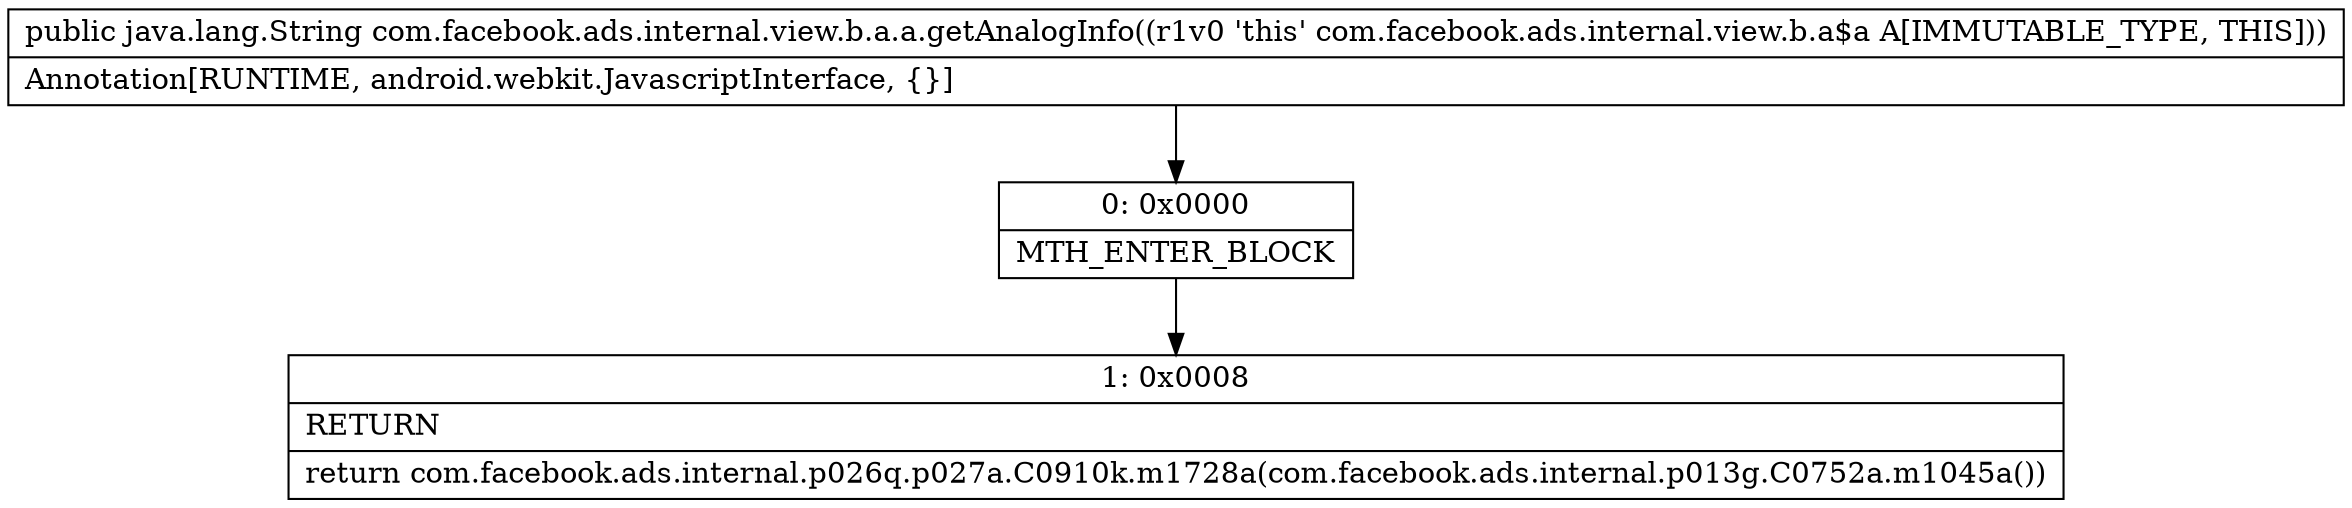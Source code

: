 digraph "CFG forcom.facebook.ads.internal.view.b.a.a.getAnalogInfo()Ljava\/lang\/String;" {
Node_0 [shape=record,label="{0\:\ 0x0000|MTH_ENTER_BLOCK\l}"];
Node_1 [shape=record,label="{1\:\ 0x0008|RETURN\l|return com.facebook.ads.internal.p026q.p027a.C0910k.m1728a(com.facebook.ads.internal.p013g.C0752a.m1045a())\l}"];
MethodNode[shape=record,label="{public java.lang.String com.facebook.ads.internal.view.b.a.a.getAnalogInfo((r1v0 'this' com.facebook.ads.internal.view.b.a$a A[IMMUTABLE_TYPE, THIS]))  | Annotation[RUNTIME, android.webkit.JavascriptInterface, \{\}]\l}"];
MethodNode -> Node_0;
Node_0 -> Node_1;
}

